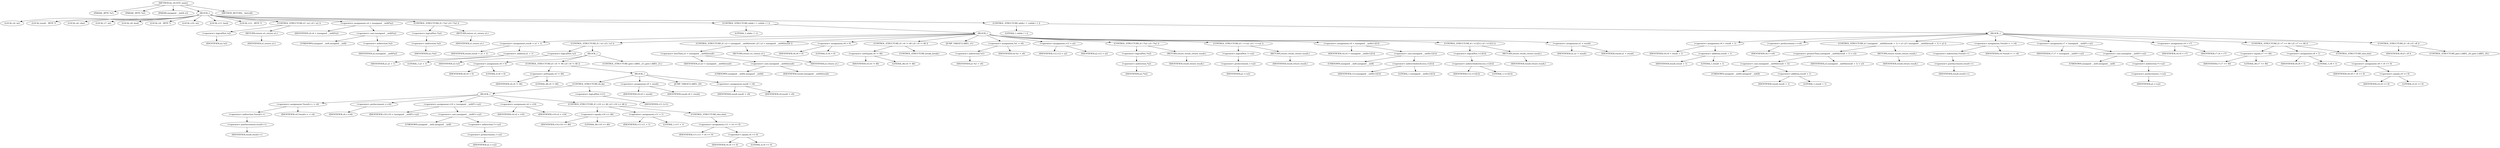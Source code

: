 digraph do_rfc1035_name {  
"1000110" [label = "(METHOD,do_rfc1035_name)" ]
"1000111" [label = "(PARAM,_BYTE *a1)" ]
"1000112" [label = "(PARAM,_BYTE *a2)" ]
"1000113" [label = "(PARAM,unsigned __int64 a3)" ]
"1000114" [label = "(BLOCK,,)" ]
"1000115" [label = "(LOCAL,v4: int)" ]
"1000116" [label = "(LOCAL,result: _BYTE *)" ]
"1000117" [label = "(LOCAL,v6: char)" ]
"1000118" [label = "(LOCAL,v7: int)" ]
"1000119" [label = "(LOCAL,v8: bool)" ]
"1000120" [label = "(LOCAL,v9: _BYTE *)" ]
"1000121" [label = "(LOCAL,v10: int)" ]
"1000122" [label = "(LOCAL,v11: bool)" ]
"1000123" [label = "(LOCAL,v12: _BYTE *)" ]
"1000124" [label = "(CONTROL_STRUCTURE,if ( !a2 ),if ( !a2 ))" ]
"1000125" [label = "(<operator>.logicalNot,!a2)" ]
"1000126" [label = "(IDENTIFIER,a2,!a2)" ]
"1000127" [label = "(RETURN,return a1;,return a1;)" ]
"1000128" [label = "(IDENTIFIER,a1,return a1;)" ]
"1000129" [label = "(<operator>.assignment,v4 = (unsigned __int8)*a2)" ]
"1000130" [label = "(IDENTIFIER,v4,v4 = (unsigned __int8)*a2)" ]
"1000131" [label = "(<operator>.cast,(unsigned __int8)*a2)" ]
"1000132" [label = "(UNKNOWN,unsigned __int8,unsigned __int8)" ]
"1000133" [label = "(<operator>.indirection,*a2)" ]
"1000134" [label = "(IDENTIFIER,a2,(unsigned __int8)*a2)" ]
"1000135" [label = "(CONTROL_STRUCTURE,if ( !*a2 ),if ( !*a2 ))" ]
"1000136" [label = "(<operator>.logicalNot,!*a2)" ]
"1000137" [label = "(<operator>.indirection,*a2)" ]
"1000138" [label = "(IDENTIFIER,a2,!*a2)" ]
"1000139" [label = "(RETURN,return a1;,return a1;)" ]
"1000140" [label = "(IDENTIFIER,a1,return a1;)" ]
"1000141" [label = "(CONTROL_STRUCTURE,while ( 1 ),while ( 1 ))" ]
"1000142" [label = "(LITERAL,1,while ( 1 ))" ]
"1000143" [label = "(BLOCK,,)" ]
"1000144" [label = "(<operator>.assignment,result = a1 + 1)" ]
"1000145" [label = "(IDENTIFIER,result,result = a1 + 1)" ]
"1000146" [label = "(<operator>.addition,a1 + 1)" ]
"1000147" [label = "(IDENTIFIER,a1,a1 + 1)" ]
"1000148" [label = "(LITERAL,1,a1 + 1)" ]
"1000149" [label = "(CONTROL_STRUCTURE,if ( !a3 ),if ( !a3 ))" ]
"1000150" [label = "(<operator>.logicalNot,!a3)" ]
"1000151" [label = "(IDENTIFIER,a3,!a3)" ]
"1000152" [label = "(BLOCK,,)" ]
"1000153" [label = "(<operator>.assignment,v6 = 0)" ]
"1000154" [label = "(IDENTIFIER,v6,v6 = 0)" ]
"1000155" [label = "(LITERAL,0,v6 = 0)" ]
"1000156" [label = "(CONTROL_STRUCTURE,if ( v4 != 46 ),if ( v4 != 46 ))" ]
"1000157" [label = "(<operator>.notEquals,v4 != 46)" ]
"1000158" [label = "(IDENTIFIER,v4,v4 != 46)" ]
"1000159" [label = "(LITERAL,46,v4 != 46)" ]
"1000160" [label = "(BLOCK,,)" ]
"1000161" [label = "(CONTROL_STRUCTURE,do,do)" ]
"1000162" [label = "(BLOCK,,)" ]
"1000163" [label = "(<operator>.assignment,*result++ = v4)" ]
"1000164" [label = "(<operator>.indirection,*result++)" ]
"1000165" [label = "(<operator>.postIncrement,result++)" ]
"1000166" [label = "(IDENTIFIER,result,result++)" ]
"1000167" [label = "(IDENTIFIER,v4,*result++ = v4)" ]
"1000168" [label = "(<operator>.preIncrement,++v6)" ]
"1000169" [label = "(IDENTIFIER,v6,++v6)" ]
"1000170" [label = "(<operator>.assignment,v10 = (unsigned __int8)*++a2)" ]
"1000171" [label = "(IDENTIFIER,v10,v10 = (unsigned __int8)*++a2)" ]
"1000172" [label = "(<operator>.cast,(unsigned __int8)*++a2)" ]
"1000173" [label = "(UNKNOWN,unsigned __int8,unsigned __int8)" ]
"1000174" [label = "(<operator>.indirection,*++a2)" ]
"1000175" [label = "(<operator>.preIncrement,++a2)" ]
"1000176" [label = "(IDENTIFIER,a2,++a2)" ]
"1000177" [label = "(<operator>.assignment,v4 = v10)" ]
"1000178" [label = "(IDENTIFIER,v4,v4 = v10)" ]
"1000179" [label = "(IDENTIFIER,v10,v4 = v10)" ]
"1000180" [label = "(CONTROL_STRUCTURE,if ( v10 == 46 ),if ( v10 == 46 ))" ]
"1000181" [label = "(<operator>.equals,v10 == 46)" ]
"1000182" [label = "(IDENTIFIER,v10,v10 == 46)" ]
"1000183" [label = "(LITERAL,46,v10 == 46)" ]
"1000184" [label = "(<operator>.assignment,v11 = 1)" ]
"1000185" [label = "(IDENTIFIER,v11,v11 = 1)" ]
"1000186" [label = "(LITERAL,1,v11 = 1)" ]
"1000187" [label = "(CONTROL_STRUCTURE,else,else)" ]
"1000188" [label = "(<operator>.assignment,v11 = v4 == 0)" ]
"1000189" [label = "(IDENTIFIER,v11,v11 = v4 == 0)" ]
"1000190" [label = "(<operator>.equals,v4 == 0)" ]
"1000191" [label = "(IDENTIFIER,v4,v4 == 0)" ]
"1000192" [label = "(LITERAL,0,v4 == 0)" ]
"1000193" [label = "(<operator>.logicalNot,!v11)" ]
"1000194" [label = "(IDENTIFIER,v11,!v11)" ]
"1000195" [label = "(<operator>.assignment,v9 = result)" ]
"1000196" [label = "(IDENTIFIER,v9,v9 = result)" ]
"1000197" [label = "(IDENTIFIER,result,v9 = result)" ]
"1000198" [label = "(JUMP_TARGET,LABEL_20)" ]
"1000199" [label = "(<operator>.assignment,result = v9)" ]
"1000200" [label = "(IDENTIFIER,result,result = v9)" ]
"1000201" [label = "(IDENTIFIER,v9,result = v9)" ]
"1000202" [label = "(CONTROL_STRUCTURE,goto LABEL_21;,goto LABEL_21;)" ]
"1000203" [label = "(CONTROL_STRUCTURE,if ( a3 < (unsigned __int64)result ),if ( a3 < (unsigned __int64)result ))" ]
"1000204" [label = "(<operator>.lessThan,a3 < (unsigned __int64)result)" ]
"1000205" [label = "(IDENTIFIER,a3,a3 < (unsigned __int64)result)" ]
"1000206" [label = "(<operator>.cast,(unsigned __int64)result)" ]
"1000207" [label = "(UNKNOWN,unsigned __int64,unsigned __int64)" ]
"1000208" [label = "(IDENTIFIER,result,(unsigned __int64)result)" ]
"1000209" [label = "(RETURN,return a1;,return a1;)" ]
"1000210" [label = "(IDENTIFIER,a1,return a1;)" ]
"1000211" [label = "(<operator>.assignment,v6 = 0)" ]
"1000212" [label = "(IDENTIFIER,v6,v6 = 0)" ]
"1000213" [label = "(LITERAL,0,v6 = 0)" ]
"1000214" [label = "(CONTROL_STRUCTURE,if ( v4 != 46 ),if ( v4 != 46 ))" ]
"1000215" [label = "(<operator>.notEquals,v4 != 46)" ]
"1000216" [label = "(IDENTIFIER,v4,v4 != 46)" ]
"1000217" [label = "(LITERAL,46,v4 != 46)" ]
"1000218" [label = "(CONTROL_STRUCTURE,break;,break;)" ]
"1000219" [label = "(JUMP_TARGET,LABEL_21)" ]
"1000220" [label = "(<operator>.assignment,*a1 = v6)" ]
"1000221" [label = "(<operator>.indirection,*a1)" ]
"1000222" [label = "(IDENTIFIER,a1,*a1 = v6)" ]
"1000223" [label = "(IDENTIFIER,v6,*a1 = v6)" ]
"1000224" [label = "(<operator>.assignment,v12 = a2)" ]
"1000225" [label = "(IDENTIFIER,v12,v12 = a2)" ]
"1000226" [label = "(IDENTIFIER,a2,v12 = a2)" ]
"1000227" [label = "(CONTROL_STRUCTURE,if ( !*a2 ),if ( !*a2 ))" ]
"1000228" [label = "(<operator>.logicalNot,!*a2)" ]
"1000229" [label = "(<operator>.indirection,*a2)" ]
"1000230" [label = "(IDENTIFIER,a2,!*a2)" ]
"1000231" [label = "(RETURN,return result;,return result;)" ]
"1000232" [label = "(IDENTIFIER,result,return result;)" ]
"1000233" [label = "(CONTROL_STRUCTURE,if ( !++a2 ),if ( !++a2 ))" ]
"1000234" [label = "(<operator>.logicalNot,!++a2)" ]
"1000235" [label = "(<operator>.preIncrement,++a2)" ]
"1000236" [label = "(IDENTIFIER,a2,++a2)" ]
"1000237" [label = "(RETURN,return result;,return result;)" ]
"1000238" [label = "(IDENTIFIER,result,return result;)" ]
"1000239" [label = "(<operator>.assignment,v4 = (unsigned __int8)v12[1])" ]
"1000240" [label = "(IDENTIFIER,v4,v4 = (unsigned __int8)v12[1])" ]
"1000241" [label = "(<operator>.cast,(unsigned __int8)v12[1])" ]
"1000242" [label = "(UNKNOWN,unsigned __int8,unsigned __int8)" ]
"1000243" [label = "(<operator>.indirectIndexAccess,v12[1])" ]
"1000244" [label = "(IDENTIFIER,v12,(unsigned __int8)v12[1])" ]
"1000245" [label = "(LITERAL,1,(unsigned __int8)v12[1])" ]
"1000246" [label = "(CONTROL_STRUCTURE,if ( !v12[1] ),if ( !v12[1] ))" ]
"1000247" [label = "(<operator>.logicalNot,!v12[1])" ]
"1000248" [label = "(<operator>.indirectIndexAccess,v12[1])" ]
"1000249" [label = "(IDENTIFIER,v12,!v12[1])" ]
"1000250" [label = "(LITERAL,1,!v12[1])" ]
"1000251" [label = "(RETURN,return result;,return result;)" ]
"1000252" [label = "(IDENTIFIER,result,return result;)" ]
"1000253" [label = "(<operator>.assignment,a1 = result)" ]
"1000254" [label = "(IDENTIFIER,a1,a1 = result)" ]
"1000255" [label = "(IDENTIFIER,result,a1 = result)" ]
"1000256" [label = "(CONTROL_STRUCTURE,while ( 1 ),while ( 1 ))" ]
"1000257" [label = "(LITERAL,1,while ( 1 ))" ]
"1000258" [label = "(BLOCK,,)" ]
"1000259" [label = "(<operator>.assignment,v9 = result + 1)" ]
"1000260" [label = "(IDENTIFIER,v9,v9 = result + 1)" ]
"1000261" [label = "(<operator>.addition,result + 1)" ]
"1000262" [label = "(IDENTIFIER,result,result + 1)" ]
"1000263" [label = "(LITERAL,1,result + 1)" ]
"1000264" [label = "(<operator>.preIncrement,++v6)" ]
"1000265" [label = "(IDENTIFIER,v6,++v6)" ]
"1000266" [label = "(CONTROL_STRUCTURE,if ( (unsigned __int64)(result + 1) > a3 ),if ( (unsigned __int64)(result + 1) > a3 ))" ]
"1000267" [label = "(<operator>.greaterThan,(unsigned __int64)(result + 1) > a3)" ]
"1000268" [label = "(<operator>.cast,(unsigned __int64)(result + 1))" ]
"1000269" [label = "(UNKNOWN,unsigned __int64,unsigned __int64)" ]
"1000270" [label = "(<operator>.addition,result + 1)" ]
"1000271" [label = "(IDENTIFIER,result,result + 1)" ]
"1000272" [label = "(LITERAL,1,result + 1)" ]
"1000273" [label = "(IDENTIFIER,a3,(unsigned __int64)(result + 1) > a3)" ]
"1000274" [label = "(RETURN,return result;,return result;)" ]
"1000275" [label = "(IDENTIFIER,result,return result;)" ]
"1000276" [label = "(<operator>.assignment,*result++ = v4)" ]
"1000277" [label = "(<operator>.indirection,*result++)" ]
"1000278" [label = "(<operator>.postIncrement,result++)" ]
"1000279" [label = "(IDENTIFIER,result,result++)" ]
"1000280" [label = "(IDENTIFIER,v4,*result++ = v4)" ]
"1000281" [label = "(<operator>.assignment,v7 = (unsigned __int8)*++a2)" ]
"1000282" [label = "(IDENTIFIER,v7,v7 = (unsigned __int8)*++a2)" ]
"1000283" [label = "(<operator>.cast,(unsigned __int8)*++a2)" ]
"1000284" [label = "(UNKNOWN,unsigned __int8,unsigned __int8)" ]
"1000285" [label = "(<operator>.indirection,*++a2)" ]
"1000286" [label = "(<operator>.preIncrement,++a2)" ]
"1000287" [label = "(IDENTIFIER,a2,++a2)" ]
"1000288" [label = "(<operator>.assignment,v4 = v7)" ]
"1000289" [label = "(IDENTIFIER,v4,v4 = v7)" ]
"1000290" [label = "(IDENTIFIER,v7,v4 = v7)" ]
"1000291" [label = "(CONTROL_STRUCTURE,if ( v7 == 46 ),if ( v7 == 46 ))" ]
"1000292" [label = "(<operator>.equals,v7 == 46)" ]
"1000293" [label = "(IDENTIFIER,v7,v7 == 46)" ]
"1000294" [label = "(LITERAL,46,v7 == 46)" ]
"1000295" [label = "(<operator>.assignment,v8 = 1)" ]
"1000296" [label = "(IDENTIFIER,v8,v8 = 1)" ]
"1000297" [label = "(LITERAL,1,v8 = 1)" ]
"1000298" [label = "(CONTROL_STRUCTURE,else,else)" ]
"1000299" [label = "(<operator>.assignment,v8 = v4 == 0)" ]
"1000300" [label = "(IDENTIFIER,v8,v8 = v4 == 0)" ]
"1000301" [label = "(<operator>.equals,v4 == 0)" ]
"1000302" [label = "(IDENTIFIER,v4,v4 == 0)" ]
"1000303" [label = "(LITERAL,0,v4 == 0)" ]
"1000304" [label = "(CONTROL_STRUCTURE,if ( v8 ),if ( v8 ))" ]
"1000305" [label = "(IDENTIFIER,v8,if ( v8 ))" ]
"1000306" [label = "(CONTROL_STRUCTURE,goto LABEL_20;,goto LABEL_20;)" ]
"1000307" [label = "(METHOD_RETURN,__fastcall)" ]
  "1000110" -> "1000111" 
  "1000110" -> "1000112" 
  "1000110" -> "1000113" 
  "1000110" -> "1000114" 
  "1000110" -> "1000307" 
  "1000114" -> "1000115" 
  "1000114" -> "1000116" 
  "1000114" -> "1000117" 
  "1000114" -> "1000118" 
  "1000114" -> "1000119" 
  "1000114" -> "1000120" 
  "1000114" -> "1000121" 
  "1000114" -> "1000122" 
  "1000114" -> "1000123" 
  "1000114" -> "1000124" 
  "1000114" -> "1000129" 
  "1000114" -> "1000135" 
  "1000114" -> "1000141" 
  "1000114" -> "1000256" 
  "1000124" -> "1000125" 
  "1000124" -> "1000127" 
  "1000125" -> "1000126" 
  "1000127" -> "1000128" 
  "1000129" -> "1000130" 
  "1000129" -> "1000131" 
  "1000131" -> "1000132" 
  "1000131" -> "1000133" 
  "1000133" -> "1000134" 
  "1000135" -> "1000136" 
  "1000135" -> "1000139" 
  "1000136" -> "1000137" 
  "1000137" -> "1000138" 
  "1000139" -> "1000140" 
  "1000141" -> "1000142" 
  "1000141" -> "1000143" 
  "1000143" -> "1000144" 
  "1000143" -> "1000149" 
  "1000143" -> "1000203" 
  "1000143" -> "1000211" 
  "1000143" -> "1000214" 
  "1000143" -> "1000219" 
  "1000143" -> "1000220" 
  "1000143" -> "1000224" 
  "1000143" -> "1000227" 
  "1000143" -> "1000233" 
  "1000143" -> "1000239" 
  "1000143" -> "1000246" 
  "1000143" -> "1000253" 
  "1000144" -> "1000145" 
  "1000144" -> "1000146" 
  "1000146" -> "1000147" 
  "1000146" -> "1000148" 
  "1000149" -> "1000150" 
  "1000149" -> "1000152" 
  "1000150" -> "1000151" 
  "1000152" -> "1000153" 
  "1000152" -> "1000156" 
  "1000152" -> "1000202" 
  "1000153" -> "1000154" 
  "1000153" -> "1000155" 
  "1000156" -> "1000157" 
  "1000156" -> "1000160" 
  "1000157" -> "1000158" 
  "1000157" -> "1000159" 
  "1000160" -> "1000161" 
  "1000160" -> "1000195" 
  "1000160" -> "1000198" 
  "1000160" -> "1000199" 
  "1000161" -> "1000162" 
  "1000161" -> "1000193" 
  "1000162" -> "1000163" 
  "1000162" -> "1000168" 
  "1000162" -> "1000170" 
  "1000162" -> "1000177" 
  "1000162" -> "1000180" 
  "1000163" -> "1000164" 
  "1000163" -> "1000167" 
  "1000164" -> "1000165" 
  "1000165" -> "1000166" 
  "1000168" -> "1000169" 
  "1000170" -> "1000171" 
  "1000170" -> "1000172" 
  "1000172" -> "1000173" 
  "1000172" -> "1000174" 
  "1000174" -> "1000175" 
  "1000175" -> "1000176" 
  "1000177" -> "1000178" 
  "1000177" -> "1000179" 
  "1000180" -> "1000181" 
  "1000180" -> "1000184" 
  "1000180" -> "1000187" 
  "1000181" -> "1000182" 
  "1000181" -> "1000183" 
  "1000184" -> "1000185" 
  "1000184" -> "1000186" 
  "1000187" -> "1000188" 
  "1000188" -> "1000189" 
  "1000188" -> "1000190" 
  "1000190" -> "1000191" 
  "1000190" -> "1000192" 
  "1000193" -> "1000194" 
  "1000195" -> "1000196" 
  "1000195" -> "1000197" 
  "1000199" -> "1000200" 
  "1000199" -> "1000201" 
  "1000203" -> "1000204" 
  "1000203" -> "1000209" 
  "1000204" -> "1000205" 
  "1000204" -> "1000206" 
  "1000206" -> "1000207" 
  "1000206" -> "1000208" 
  "1000209" -> "1000210" 
  "1000211" -> "1000212" 
  "1000211" -> "1000213" 
  "1000214" -> "1000215" 
  "1000214" -> "1000218" 
  "1000215" -> "1000216" 
  "1000215" -> "1000217" 
  "1000220" -> "1000221" 
  "1000220" -> "1000223" 
  "1000221" -> "1000222" 
  "1000224" -> "1000225" 
  "1000224" -> "1000226" 
  "1000227" -> "1000228" 
  "1000227" -> "1000231" 
  "1000228" -> "1000229" 
  "1000229" -> "1000230" 
  "1000231" -> "1000232" 
  "1000233" -> "1000234" 
  "1000233" -> "1000237" 
  "1000234" -> "1000235" 
  "1000235" -> "1000236" 
  "1000237" -> "1000238" 
  "1000239" -> "1000240" 
  "1000239" -> "1000241" 
  "1000241" -> "1000242" 
  "1000241" -> "1000243" 
  "1000243" -> "1000244" 
  "1000243" -> "1000245" 
  "1000246" -> "1000247" 
  "1000246" -> "1000251" 
  "1000247" -> "1000248" 
  "1000248" -> "1000249" 
  "1000248" -> "1000250" 
  "1000251" -> "1000252" 
  "1000253" -> "1000254" 
  "1000253" -> "1000255" 
  "1000256" -> "1000257" 
  "1000256" -> "1000258" 
  "1000258" -> "1000259" 
  "1000258" -> "1000264" 
  "1000258" -> "1000266" 
  "1000258" -> "1000276" 
  "1000258" -> "1000281" 
  "1000258" -> "1000288" 
  "1000258" -> "1000291" 
  "1000258" -> "1000304" 
  "1000259" -> "1000260" 
  "1000259" -> "1000261" 
  "1000261" -> "1000262" 
  "1000261" -> "1000263" 
  "1000264" -> "1000265" 
  "1000266" -> "1000267" 
  "1000266" -> "1000274" 
  "1000267" -> "1000268" 
  "1000267" -> "1000273" 
  "1000268" -> "1000269" 
  "1000268" -> "1000270" 
  "1000270" -> "1000271" 
  "1000270" -> "1000272" 
  "1000274" -> "1000275" 
  "1000276" -> "1000277" 
  "1000276" -> "1000280" 
  "1000277" -> "1000278" 
  "1000278" -> "1000279" 
  "1000281" -> "1000282" 
  "1000281" -> "1000283" 
  "1000283" -> "1000284" 
  "1000283" -> "1000285" 
  "1000285" -> "1000286" 
  "1000286" -> "1000287" 
  "1000288" -> "1000289" 
  "1000288" -> "1000290" 
  "1000291" -> "1000292" 
  "1000291" -> "1000295" 
  "1000291" -> "1000298" 
  "1000292" -> "1000293" 
  "1000292" -> "1000294" 
  "1000295" -> "1000296" 
  "1000295" -> "1000297" 
  "1000298" -> "1000299" 
  "1000299" -> "1000300" 
  "1000299" -> "1000301" 
  "1000301" -> "1000302" 
  "1000301" -> "1000303" 
  "1000304" -> "1000305" 
  "1000304" -> "1000306" 
}
